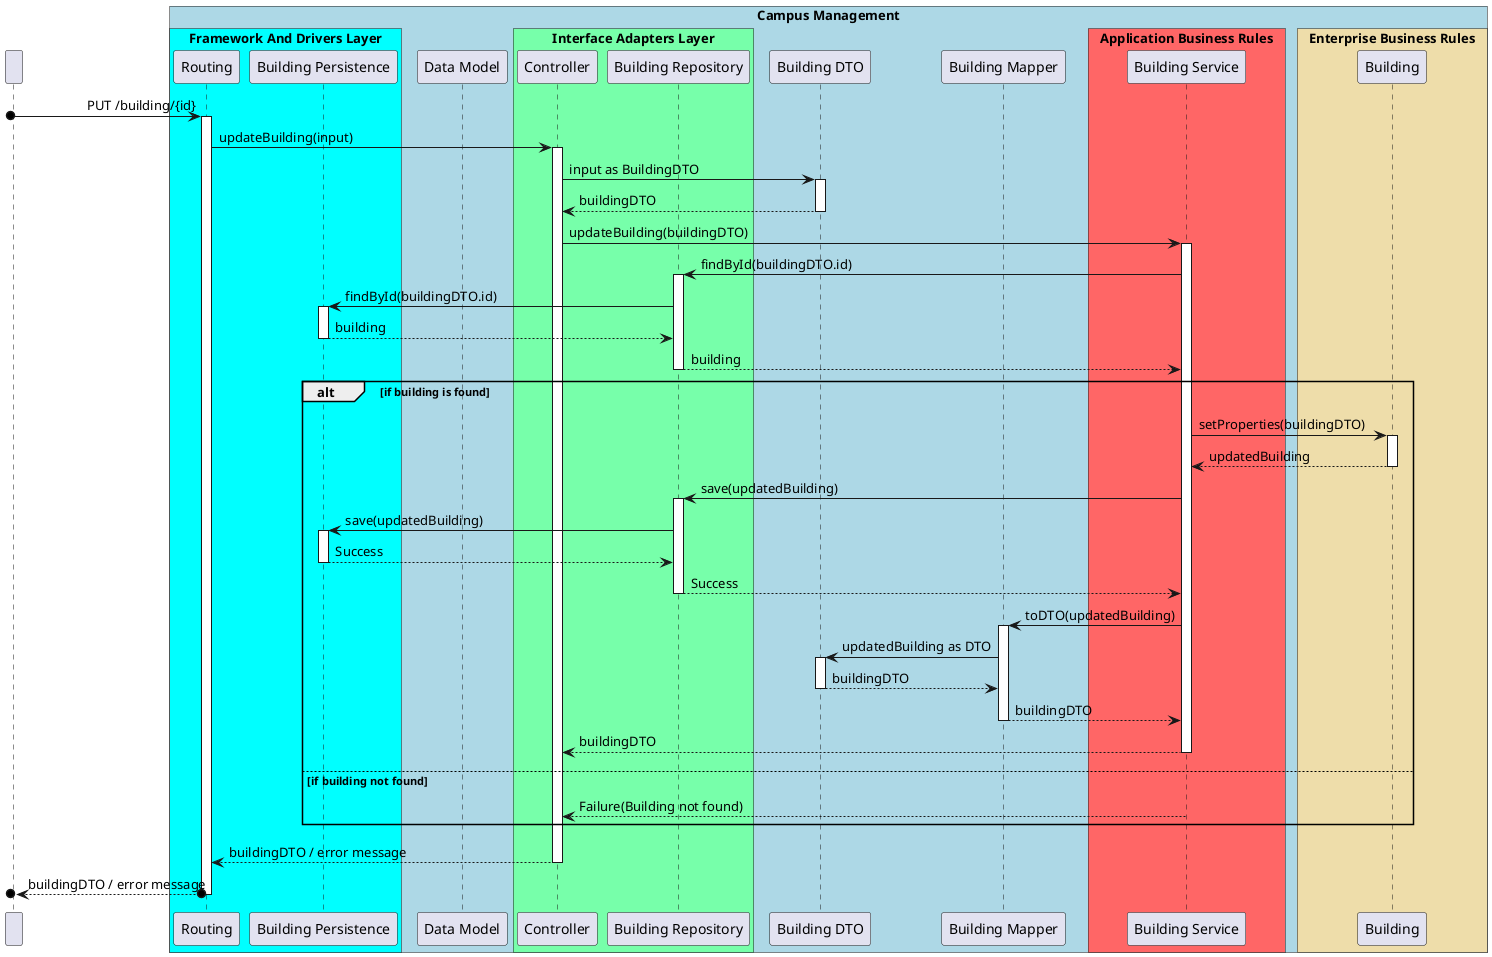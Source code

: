 @startuml SD Lv3

!pragma teoz true

participant " "
box "Campus Management" #LightBlue

    box "Framework And Drivers Layer" #00ffff
        participant Routing
        participant "Building Persistence" as Persistence
    end box

    participant "Data Model" as Data
    box "Interface Adapters Layer" #77ffaa
        participant Controller
        participant "Building Repository" as Repository
    end box

    participant "Building DTO" as BuildingDTO
    participant "Building Mapper" as BuildingMapper
    box "Application Business Rules" #ff6666
        participant "Building Service" as BuildingService
    end box

    box "Enterprise Business Rules" #eeddaa
        participant Building
    end box
end box

[o-> Routing : PUT /building/{id}
activate Routing

    Routing -> Controller : updateBuilding(input)
    activate Controller

        Controller -> BuildingDTO : input as BuildingDTO
        activate BuildingDTO

        BuildingDTO --> Controller : buildingDTO
        deactivate BuildingDTO

        Controller -> BuildingService : updateBuilding(buildingDTO)
        activate BuildingService
        
            BuildingService -> Repository : findById(buildingDTO.id)
            activate Repository

                Repository -> Persistence : findById(buildingDTO.id)
                activate Persistence

                Persistence --> Repository : building
                deactivate Persistence

            Repository --> BuildingService : building
            deactivate Repository

            alt if building is found

                BuildingService -> Building : setProperties(buildingDTO)
                activate Building

                Building --> BuildingService : updatedBuilding
                deactivate Building

                BuildingService -> Repository : save(updatedBuilding)
                activate Repository

                    Repository -> Persistence : save(updatedBuilding)
                    activate Persistence

                    Persistence --> Repository : Success
                    deactivate Persistence

                Repository --> BuildingService : Success
                deactivate Repository

                BuildingService -> BuildingMapper : toDTO(updatedBuilding)
                activate BuildingMapper
                
                    BuildingMapper -> BuildingDTO : updatedBuilding as DTO
                    activate BuildingDTO

                    BuildingDTO --> BuildingMapper : buildingDTO
                    deactivate BuildingDTO

                BuildingMapper --> BuildingService : buildingDTO
                deactivate BuildingMapper

                BuildingService --> Controller : buildingDTO
                deactivate BuildingService

            else if building not found
                BuildingService --> Controller : Failure(Building not found)
            end

    Controller --> Routing : buildingDTO / error message
    deactivate Controller

[o<--o Routing : buildingDTO / error message
deactivate Routing

@enduml
